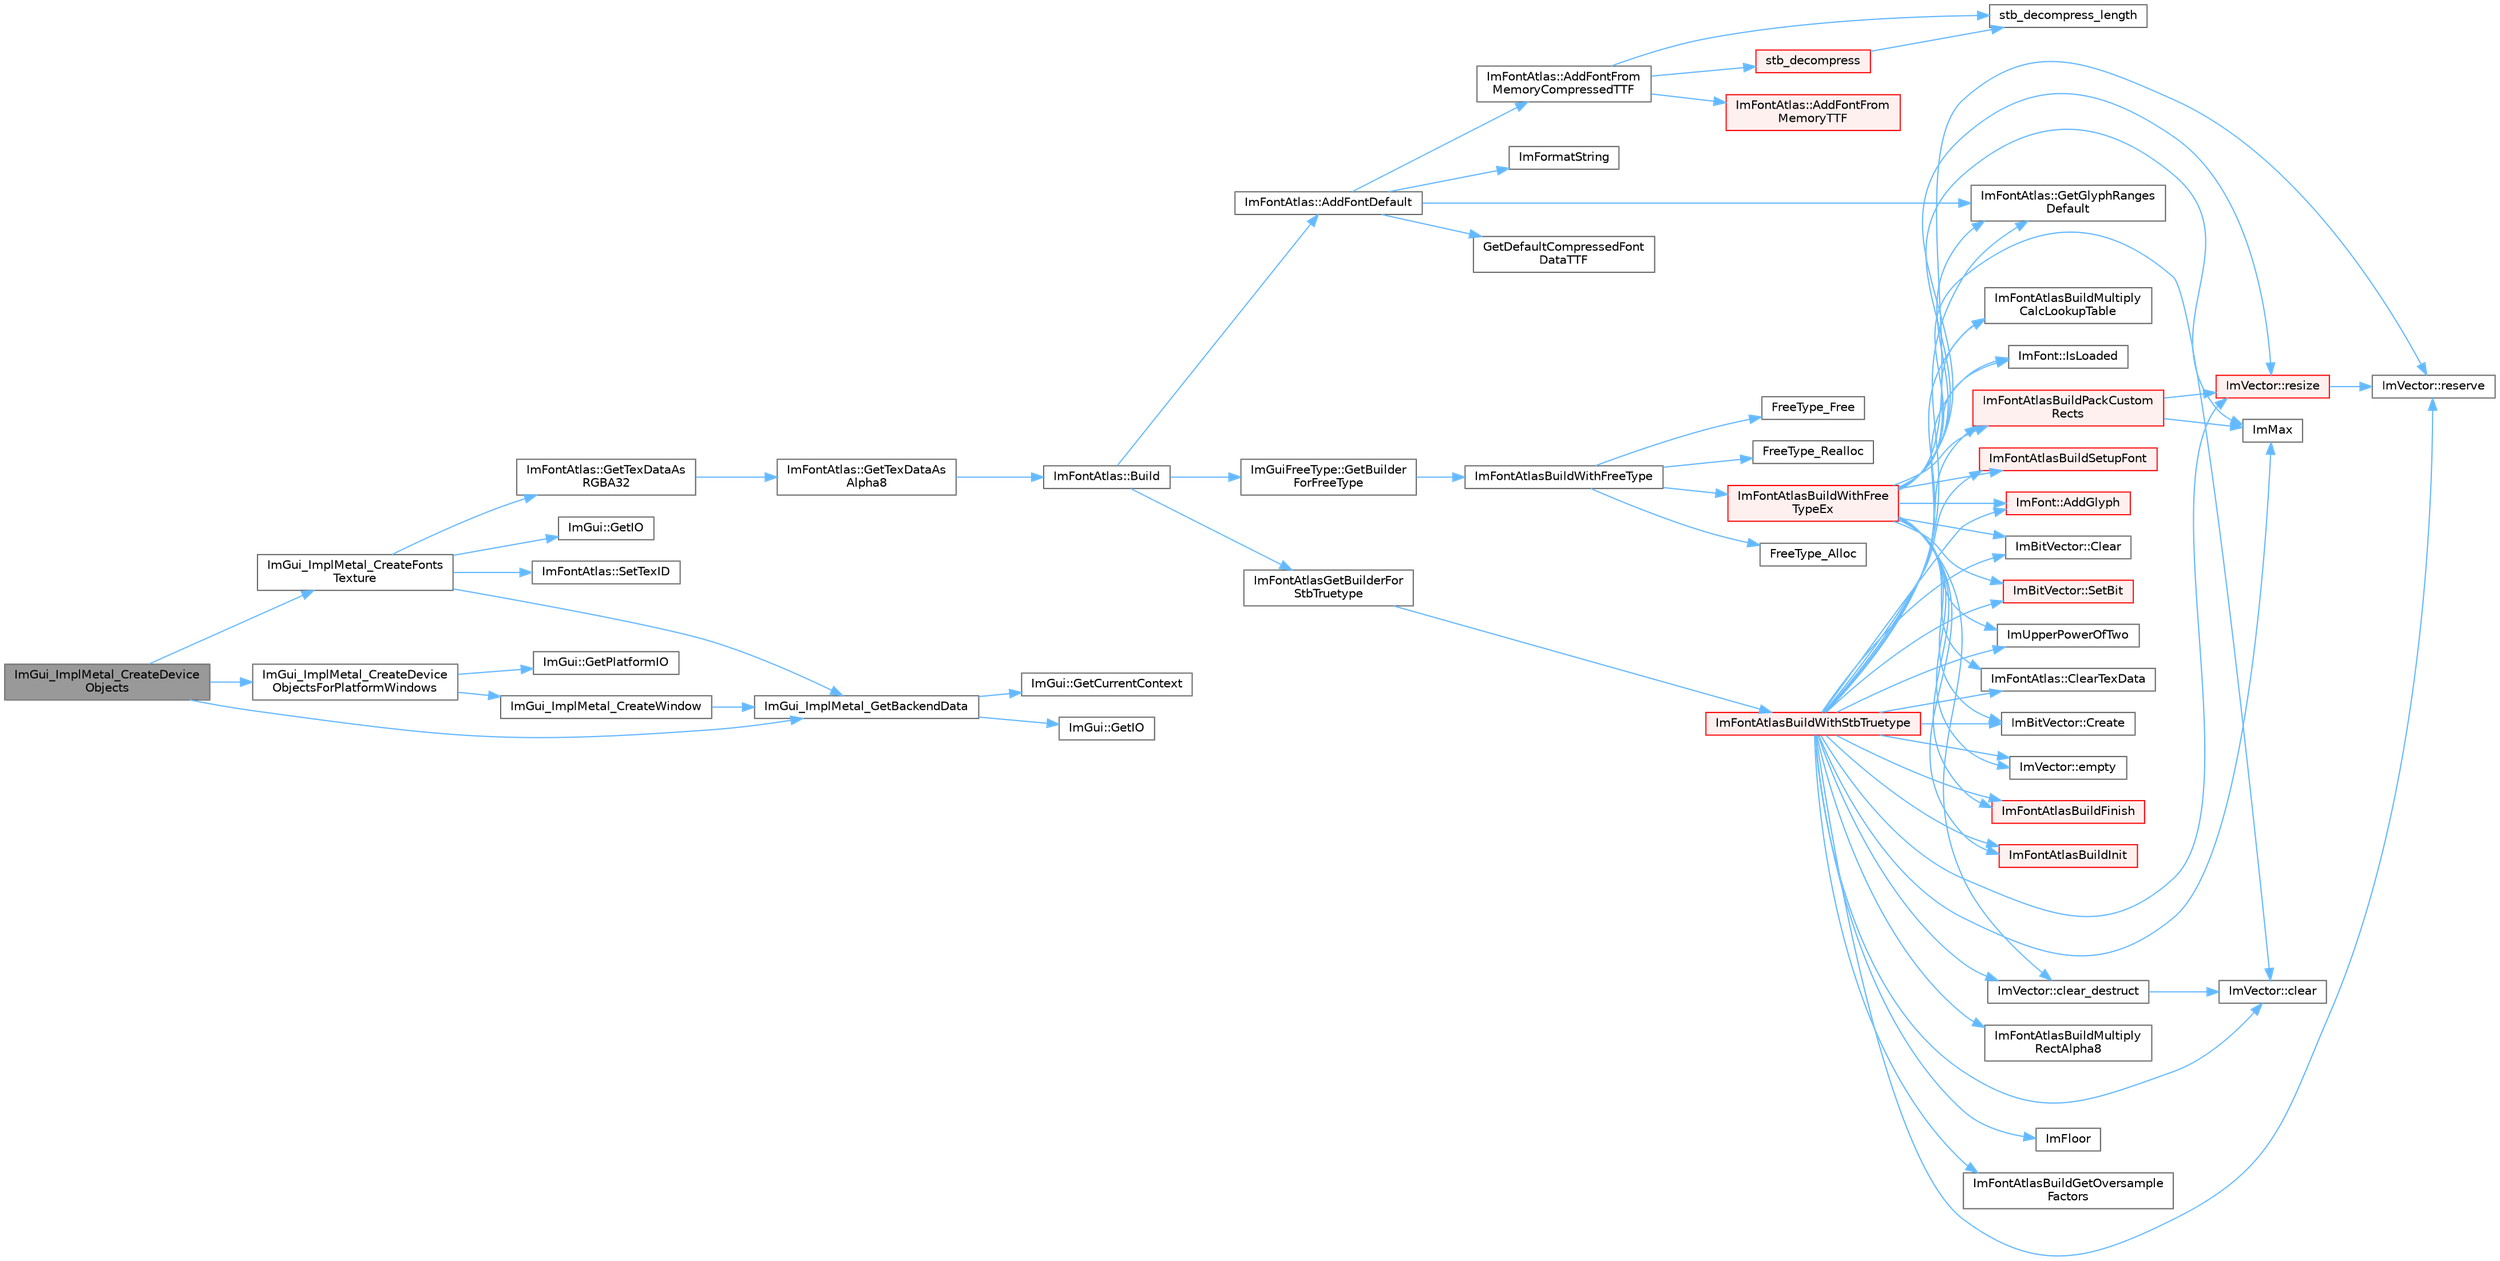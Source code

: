 digraph "ImGui_ImplMetal_CreateDeviceObjects"
{
 // LATEX_PDF_SIZE
  bgcolor="transparent";
  edge [fontname=Helvetica,fontsize=10,labelfontname=Helvetica,labelfontsize=10];
  node [fontname=Helvetica,fontsize=10,shape=box,height=0.2,width=0.4];
  rankdir="LR";
  Node1 [id="Node000001",label="ImGui_ImplMetal_CreateDevice\lObjects",height=0.2,width=0.4,color="gray40", fillcolor="grey60", style="filled", fontcolor="black",tooltip=" "];
  Node1 -> Node2 [id="edge1_Node000001_Node000002",color="steelblue1",style="solid",tooltip=" "];
  Node2 [id="Node000002",label="ImGui_ImplMetal_CreateDevice\lObjectsForPlatformWindows",height=0.2,width=0.4,color="grey40", fillcolor="white", style="filled",URL="$imgui__impl__metal_8mm.html#a5b4ae1e8e1df4bc0d1b9cef8fd9d0cae",tooltip=" "];
  Node2 -> Node3 [id="edge2_Node000002_Node000003",color="steelblue1",style="solid",tooltip=" "];
  Node3 [id="Node000003",label="ImGui::GetPlatformIO",height=0.2,width=0.4,color="grey40", fillcolor="white", style="filled",URL="$namespace_im_gui.html#a3edc2b6129cbf1e8d247c6d03c344065",tooltip=" "];
  Node2 -> Node4 [id="edge3_Node000002_Node000004",color="steelblue1",style="solid",tooltip=" "];
  Node4 [id="Node000004",label="ImGui_ImplMetal_CreateWindow",height=0.2,width=0.4,color="grey40", fillcolor="white", style="filled",URL="$imgui__impl__metal_8mm.html#a29e22d24f2728319040538f858a77b59",tooltip=" "];
  Node4 -> Node5 [id="edge4_Node000004_Node000005",color="steelblue1",style="solid",tooltip=" "];
  Node5 [id="Node000005",label="ImGui_ImplMetal_GetBackendData",height=0.2,width=0.4,color="grey40", fillcolor="white", style="filled",URL="$imgui__impl__metal_8mm.html#ae55cc581ea9bebede1d1a4534a42be39",tooltip=" "];
  Node5 -> Node6 [id="edge5_Node000005_Node000006",color="steelblue1",style="solid",tooltip=" "];
  Node6 [id="Node000006",label="ImGui::GetCurrentContext",height=0.2,width=0.4,color="grey40", fillcolor="white", style="filled",URL="$namespace_im_gui.html#af557a6de5538099a0f6047eb994bbf42",tooltip=" "];
  Node5 -> Node7 [id="edge6_Node000005_Node000007",color="steelblue1",style="solid",tooltip=" "];
  Node7 [id="Node000007",label="ImGui::GetIO",height=0.2,width=0.4,color="grey40", fillcolor="white", style="filled",URL="$namespace_im_gui.html#a7dea7d0530868f078324f14a308f0c3c",tooltip=" "];
  Node1 -> Node8 [id="edge7_Node000001_Node000008",color="steelblue1",style="solid",tooltip=" "];
  Node8 [id="Node000008",label="ImGui_ImplMetal_CreateFonts\lTexture",height=0.2,width=0.4,color="grey40", fillcolor="white", style="filled",URL="$imgui__impl__metal_8mm.html#a9026e9e0b9443e7b811df9191805d362",tooltip=" "];
  Node8 -> Node9 [id="edge8_Node000008_Node000009",color="steelblue1",style="solid",tooltip=" "];
  Node9 [id="Node000009",label="ImGui::GetIO",height=0.2,width=0.4,color="grey40", fillcolor="white", style="filled",URL="$namespace_im_gui.html#a3179e560812f878f3961ce803a5d9302",tooltip=" "];
  Node8 -> Node10 [id="edge9_Node000008_Node000010",color="steelblue1",style="solid",tooltip=" "];
  Node10 [id="Node000010",label="ImFontAtlas::GetTexDataAs\lRGBA32",height=0.2,width=0.4,color="grey40", fillcolor="white", style="filled",URL="$struct_im_font_atlas.html#a8abb0c4e67ebb38249d4df71218c4eec",tooltip=" "];
  Node10 -> Node11 [id="edge10_Node000010_Node000011",color="steelblue1",style="solid",tooltip=" "];
  Node11 [id="Node000011",label="ImFontAtlas::GetTexDataAs\lAlpha8",height=0.2,width=0.4,color="grey40", fillcolor="white", style="filled",URL="$struct_im_font_atlas.html#aeff1a1044a1ab68d8f27bb2819cd9f44",tooltip=" "];
  Node11 -> Node12 [id="edge11_Node000011_Node000012",color="steelblue1",style="solid",tooltip=" "];
  Node12 [id="Node000012",label="ImFontAtlas::Build",height=0.2,width=0.4,color="grey40", fillcolor="white", style="filled",URL="$struct_im_font_atlas.html#a81e39e30dffa4dd7e458a53297451e27",tooltip=" "];
  Node12 -> Node13 [id="edge12_Node000012_Node000013",color="steelblue1",style="solid",tooltip=" "];
  Node13 [id="Node000013",label="ImFontAtlas::AddFontDefault",height=0.2,width=0.4,color="grey40", fillcolor="white", style="filled",URL="$struct_im_font_atlas.html#a9d2b4a94579bf603a0d2662cd8348cbd",tooltip=" "];
  Node13 -> Node14 [id="edge13_Node000013_Node000014",color="steelblue1",style="solid",tooltip=" "];
  Node14 [id="Node000014",label="ImFontAtlas::AddFontFrom\lMemoryCompressedTTF",height=0.2,width=0.4,color="grey40", fillcolor="white", style="filled",URL="$struct_im_font_atlas.html#a478ffa07777bf990ade02889e15a21ab",tooltip=" "];
  Node14 -> Node15 [id="edge14_Node000014_Node000015",color="steelblue1",style="solid",tooltip=" "];
  Node15 [id="Node000015",label="ImFontAtlas::AddFontFrom\lMemoryTTF",height=0.2,width=0.4,color="red", fillcolor="#FFF0F0", style="filled",URL="$struct_im_font_atlas.html#a95eec9b791e9c509180030f8176406ff",tooltip=" "];
  Node14 -> Node20 [id="edge15_Node000014_Node000020",color="steelblue1",style="solid",tooltip=" "];
  Node20 [id="Node000020",label="stb_decompress",height=0.2,width=0.4,color="red", fillcolor="#FFF0F0", style="filled",URL="$imgui__draw_8cpp.html#a23f899d930c93d351569ee83cf920570",tooltip=" "];
  Node20 -> Node22 [id="edge16_Node000020_Node000022",color="steelblue1",style="solid",tooltip=" "];
  Node22 [id="Node000022",label="stb_decompress_length",height=0.2,width=0.4,color="grey40", fillcolor="white", style="filled",URL="$imgui__draw_8cpp.html#a5a5301def23b33e2156ac79a8b65c69b",tooltip=" "];
  Node14 -> Node22 [id="edge17_Node000014_Node000022",color="steelblue1",style="solid",tooltip=" "];
  Node13 -> Node26 [id="edge18_Node000013_Node000026",color="steelblue1",style="solid",tooltip=" "];
  Node26 [id="Node000026",label="GetDefaultCompressedFont\lDataTTF",height=0.2,width=0.4,color="grey40", fillcolor="white", style="filled",URL="$imgui__draw_8cpp.html#abc3b462ef2c5ef511d4f7231e3d9b853",tooltip=" "];
  Node13 -> Node27 [id="edge19_Node000013_Node000027",color="steelblue1",style="solid",tooltip=" "];
  Node27 [id="Node000027",label="ImFontAtlas::GetGlyphRanges\lDefault",height=0.2,width=0.4,color="grey40", fillcolor="white", style="filled",URL="$struct_im_font_atlas.html#adec0df140eb1dc01c2a22a5253d62820",tooltip=" "];
  Node13 -> Node28 [id="edge20_Node000013_Node000028",color="steelblue1",style="solid",tooltip=" "];
  Node28 [id="Node000028",label="ImFormatString",height=0.2,width=0.4,color="grey40", fillcolor="white", style="filled",URL="$imgui_8cpp.html#a75ccaf7d676b1f567ba888ae42ac3809",tooltip=" "];
  Node12 -> Node29 [id="edge21_Node000012_Node000029",color="steelblue1",style="solid",tooltip=" "];
  Node29 [id="Node000029",label="ImGuiFreeType::GetBuilder\lForFreeType",height=0.2,width=0.4,color="grey40", fillcolor="white", style="filled",URL="$namespace_im_gui_free_type.html#ad0ba08f92f212ec5da9dd7a2872e0ae3",tooltip=" "];
  Node29 -> Node30 [id="edge22_Node000029_Node000030",color="steelblue1",style="solid",tooltip=" "];
  Node30 [id="Node000030",label="ImFontAtlasBuildWithFreeType",height=0.2,width=0.4,color="grey40", fillcolor="white", style="filled",URL="$imgui__freetype_8cpp.html#a59c51a543162f6d8a70c66e526f2f5fe",tooltip=" "];
  Node30 -> Node31 [id="edge23_Node000030_Node000031",color="steelblue1",style="solid",tooltip=" "];
  Node31 [id="Node000031",label="FreeType_Alloc",height=0.2,width=0.4,color="grey40", fillcolor="white", style="filled",URL="$imgui__freetype_8cpp.html#a6a98733a4a93bb0b2a6cc6c1d1c0637c",tooltip=" "];
  Node30 -> Node32 [id="edge24_Node000030_Node000032",color="steelblue1",style="solid",tooltip=" "];
  Node32 [id="Node000032",label="FreeType_Free",height=0.2,width=0.4,color="grey40", fillcolor="white", style="filled",URL="$imgui__freetype_8cpp.html#abc3aa644b842c8087c6a785b59fcf5e6",tooltip=" "];
  Node30 -> Node33 [id="edge25_Node000030_Node000033",color="steelblue1",style="solid",tooltip=" "];
  Node33 [id="Node000033",label="FreeType_Realloc",height=0.2,width=0.4,color="grey40", fillcolor="white", style="filled",URL="$imgui__freetype_8cpp.html#afb83eb710c8c6c48c842184d2b43bd72",tooltip=" "];
  Node30 -> Node34 [id="edge26_Node000030_Node000034",color="steelblue1",style="solid",tooltip=" "];
  Node34 [id="Node000034",label="ImFontAtlasBuildWithFree\lTypeEx",height=0.2,width=0.4,color="red", fillcolor="#FFF0F0", style="filled",URL="$imgui__freetype_8cpp.html#af965b039f4cb8ad8bcdc5a1981ac5d81",tooltip=" "];
  Node34 -> Node35 [id="edge27_Node000034_Node000035",color="steelblue1",style="solid",tooltip=" "];
  Node35 [id="Node000035",label="ImFont::AddGlyph",height=0.2,width=0.4,color="red", fillcolor="#FFF0F0", style="filled",URL="$struct_im_font.html#a1badad96fa8d41b4754fc7bdb826e6b2",tooltip=" "];
  Node34 -> Node39 [id="edge28_Node000034_Node000039",color="steelblue1",style="solid",tooltip=" "];
  Node39 [id="Node000039",label="ImBitVector::Clear",height=0.2,width=0.4,color="grey40", fillcolor="white", style="filled",URL="$struct_im_bit_vector.html#a6486ac9a357400a42af07909f937a659",tooltip=" "];
  Node34 -> Node40 [id="edge29_Node000034_Node000040",color="steelblue1",style="solid",tooltip=" "];
  Node40 [id="Node000040",label="ImVector::clear",height=0.2,width=0.4,color="grey40", fillcolor="white", style="filled",URL="$struct_im_vector.html#ae2d401b4ec5f1113cdb8edb5a61a38f7",tooltip=" "];
  Node34 -> Node41 [id="edge30_Node000034_Node000041",color="steelblue1",style="solid",tooltip=" "];
  Node41 [id="Node000041",label="ImVector::clear_destruct",height=0.2,width=0.4,color="grey40", fillcolor="white", style="filled",URL="$struct_im_vector.html#ac1ed34eac753156e87e8a92f78dbbe3f",tooltip=" "];
  Node41 -> Node40 [id="edge31_Node000041_Node000040",color="steelblue1",style="solid",tooltip=" "];
  Node34 -> Node17 [id="edge32_Node000034_Node000017",color="steelblue1",style="solid",tooltip=" "];
  Node17 [id="Node000017",label="ImFontAtlas::ClearTexData",height=0.2,width=0.4,color="grey40", fillcolor="white", style="filled",URL="$struct_im_font_atlas.html#a3ede4bd513bec044c77ac392ad9c6e86",tooltip=" "];
  Node34 -> Node42 [id="edge33_Node000034_Node000042",color="steelblue1",style="solid",tooltip=" "];
  Node42 [id="Node000042",label="ImBitVector::Create",height=0.2,width=0.4,color="grey40", fillcolor="white", style="filled",URL="$struct_im_bit_vector.html#a2e25a0809000ad27bfc3fb89f3d04829",tooltip=" "];
  Node34 -> Node43 [id="edge34_Node000034_Node000043",color="steelblue1",style="solid",tooltip=" "];
  Node43 [id="Node000043",label="ImVector::empty",height=0.2,width=0.4,color="grey40", fillcolor="white", style="filled",URL="$struct_im_vector.html#aa53e48a5272f4bad1099368769514ff1",tooltip=" "];
  Node34 -> Node27 [id="edge35_Node000034_Node000027",color="steelblue1",style="solid",tooltip=" "];
  Node34 -> Node45 [id="edge36_Node000034_Node000045",color="steelblue1",style="solid",tooltip=" "];
  Node45 [id="Node000045",label="ImFontAtlasBuildFinish",height=0.2,width=0.4,color="red", fillcolor="#FFF0F0", style="filled",URL="$imgui__draw_8cpp.html#adbf0ee92b3ac86e30b9e81f552d15d37",tooltip=" "];
  Node34 -> Node59 [id="edge37_Node000034_Node000059",color="steelblue1",style="solid",tooltip=" "];
  Node59 [id="Node000059",label="ImFontAtlasBuildInit",height=0.2,width=0.4,color="red", fillcolor="#FFF0F0", style="filled",URL="$imgui__draw_8cpp.html#ac050ff181df43cec0b63d834b6039c3f",tooltip=" "];
  Node34 -> Node61 [id="edge38_Node000034_Node000061",color="steelblue1",style="solid",tooltip=" "];
  Node61 [id="Node000061",label="ImFontAtlasBuildMultiply\lCalcLookupTable",height=0.2,width=0.4,color="grey40", fillcolor="white", style="filled",URL="$imgui__draw_8cpp.html#a8d5f3a053aae34ac7b93e39cb9096d06",tooltip=" "];
  Node34 -> Node62 [id="edge39_Node000034_Node000062",color="steelblue1",style="solid",tooltip=" "];
  Node62 [id="Node000062",label="ImFontAtlasBuildPackCustom\lRects",height=0.2,width=0.4,color="red", fillcolor="#FFF0F0", style="filled",URL="$imgui__draw_8cpp.html#add0fcd1708ca3540688d8277fc01bf3f",tooltip=" "];
  Node62 -> Node51 [id="edge40_Node000062_Node000051",color="steelblue1",style="solid",tooltip=" "];
  Node51 [id="Node000051",label="ImMax",height=0.2,width=0.4,color="grey40", fillcolor="white", style="filled",URL="$imgui__internal_8h.html#a7667efd95147d0422f140917c71a9226",tooltip=" "];
  Node62 -> Node63 [id="edge41_Node000062_Node000063",color="steelblue1",style="solid",tooltip=" "];
  Node63 [id="Node000063",label="ImVector::resize",height=0.2,width=0.4,color="red", fillcolor="#FFF0F0", style="filled",URL="$struct_im_vector.html#ac371dd62e56ae486b1a5038cf07eee56",tooltip=" "];
  Node63 -> Node65 [id="edge42_Node000063_Node000065",color="steelblue1",style="solid",tooltip=" "];
  Node65 [id="Node000065",label="ImVector::reserve",height=0.2,width=0.4,color="grey40", fillcolor="white", style="filled",URL="$struct_im_vector.html#a0f14f5736c3372157856eebb67123b75",tooltip=" "];
  Node34 -> Node68 [id="edge43_Node000034_Node000068",color="steelblue1",style="solid",tooltip=" "];
  Node68 [id="Node000068",label="ImFontAtlasBuildSetupFont",height=0.2,width=0.4,color="red", fillcolor="#FFF0F0", style="filled",URL="$imgui__draw_8cpp.html#a4bea0932904c84de73237df3f1f76bdd",tooltip=" "];
  Node34 -> Node51 [id="edge44_Node000034_Node000051",color="steelblue1",style="solid",tooltip=" "];
  Node34 -> Node70 [id="edge45_Node000034_Node000070",color="steelblue1",style="solid",tooltip=" "];
  Node70 [id="Node000070",label="ImUpperPowerOfTwo",height=0.2,width=0.4,color="grey40", fillcolor="white", style="filled",URL="$imgui__internal_8h.html#adae096c61c812293ec61ac541c146674",tooltip=" "];
  Node34 -> Node71 [id="edge46_Node000034_Node000071",color="steelblue1",style="solid",tooltip=" "];
  Node71 [id="Node000071",label="ImFont::IsLoaded",height=0.2,width=0.4,color="grey40", fillcolor="white", style="filled",URL="$struct_im_font.html#a97dafa61cc94e84be396d69b0d42b1ce",tooltip=" "];
  Node34 -> Node65 [id="edge47_Node000034_Node000065",color="steelblue1",style="solid",tooltip=" "];
  Node34 -> Node63 [id="edge48_Node000034_Node000063",color="steelblue1",style="solid",tooltip=" "];
  Node34 -> Node73 [id="edge49_Node000034_Node000073",color="steelblue1",style="solid",tooltip=" "];
  Node73 [id="Node000073",label="ImBitVector::SetBit",height=0.2,width=0.4,color="red", fillcolor="#FFF0F0", style="filled",URL="$struct_im_bit_vector.html#afab0abbd320b1f33d1988760be7cd39b",tooltip=" "];
  Node12 -> Node77 [id="edge50_Node000012_Node000077",color="steelblue1",style="solid",tooltip=" "];
  Node77 [id="Node000077",label="ImFontAtlasGetBuilderFor\lStbTruetype",height=0.2,width=0.4,color="grey40", fillcolor="white", style="filled",URL="$imgui__draw_8cpp.html#a4c276d0224ef420d570c9485c4c76a19",tooltip=" "];
  Node77 -> Node78 [id="edge51_Node000077_Node000078",color="steelblue1",style="solid",tooltip=" "];
  Node78 [id="Node000078",label="ImFontAtlasBuildWithStbTruetype",height=0.2,width=0.4,color="red", fillcolor="#FFF0F0", style="filled",URL="$imgui__draw_8cpp.html#a2f785bd6dd330af7a832589fa24f303a",tooltip=" "];
  Node78 -> Node35 [id="edge52_Node000078_Node000035",color="steelblue1",style="solid",tooltip=" "];
  Node78 -> Node39 [id="edge53_Node000078_Node000039",color="steelblue1",style="solid",tooltip=" "];
  Node78 -> Node40 [id="edge54_Node000078_Node000040",color="steelblue1",style="solid",tooltip=" "];
  Node78 -> Node41 [id="edge55_Node000078_Node000041",color="steelblue1",style="solid",tooltip=" "];
  Node78 -> Node17 [id="edge56_Node000078_Node000017",color="steelblue1",style="solid",tooltip=" "];
  Node78 -> Node42 [id="edge57_Node000078_Node000042",color="steelblue1",style="solid",tooltip=" "];
  Node78 -> Node43 [id="edge58_Node000078_Node000043",color="steelblue1",style="solid",tooltip=" "];
  Node78 -> Node27 [id="edge59_Node000078_Node000027",color="steelblue1",style="solid",tooltip=" "];
  Node78 -> Node79 [id="edge60_Node000078_Node000079",color="steelblue1",style="solid",tooltip=" "];
  Node79 [id="Node000079",label="ImFloor",height=0.2,width=0.4,color="grey40", fillcolor="white", style="filled",URL="$imgui__internal_8h.html#a51a84b6be21807818b857a8565d97912",tooltip=" "];
  Node78 -> Node45 [id="edge61_Node000078_Node000045",color="steelblue1",style="solid",tooltip=" "];
  Node78 -> Node80 [id="edge62_Node000078_Node000080",color="steelblue1",style="solid",tooltip=" "];
  Node80 [id="Node000080",label="ImFontAtlasBuildGetOversample\lFactors",height=0.2,width=0.4,color="grey40", fillcolor="white", style="filled",URL="$imgui__draw_8cpp.html#aa1efcf4c3caa22137e6a7d548435af5a",tooltip=" "];
  Node78 -> Node59 [id="edge63_Node000078_Node000059",color="steelblue1",style="solid",tooltip=" "];
  Node78 -> Node61 [id="edge64_Node000078_Node000061",color="steelblue1",style="solid",tooltip=" "];
  Node78 -> Node81 [id="edge65_Node000078_Node000081",color="steelblue1",style="solid",tooltip=" "];
  Node81 [id="Node000081",label="ImFontAtlasBuildMultiply\lRectAlpha8",height=0.2,width=0.4,color="grey40", fillcolor="white", style="filled",URL="$imgui__draw_8cpp.html#a8dc3feae771599949b33712b520e9060",tooltip=" "];
  Node78 -> Node62 [id="edge66_Node000078_Node000062",color="steelblue1",style="solid",tooltip=" "];
  Node78 -> Node68 [id="edge67_Node000078_Node000068",color="steelblue1",style="solid",tooltip=" "];
  Node78 -> Node51 [id="edge68_Node000078_Node000051",color="steelblue1",style="solid",tooltip=" "];
  Node78 -> Node70 [id="edge69_Node000078_Node000070",color="steelblue1",style="solid",tooltip=" "];
  Node78 -> Node71 [id="edge70_Node000078_Node000071",color="steelblue1",style="solid",tooltip=" "];
  Node78 -> Node65 [id="edge71_Node000078_Node000065",color="steelblue1",style="solid",tooltip=" "];
  Node78 -> Node63 [id="edge72_Node000078_Node000063",color="steelblue1",style="solid",tooltip=" "];
  Node78 -> Node73 [id="edge73_Node000078_Node000073",color="steelblue1",style="solid",tooltip=" "];
  Node8 -> Node5 [id="edge74_Node000008_Node000005",color="steelblue1",style="solid",tooltip=" "];
  Node8 -> Node94 [id="edge75_Node000008_Node000094",color="steelblue1",style="solid",tooltip=" "];
  Node94 [id="Node000094",label="ImFontAtlas::SetTexID",height=0.2,width=0.4,color="grey40", fillcolor="white", style="filled",URL="$struct_im_font_atlas.html#a96ffd1956c11dac4f79b43c095828445",tooltip=" "];
  Node1 -> Node5 [id="edge76_Node000001_Node000005",color="steelblue1",style="solid",tooltip=" "];
}
